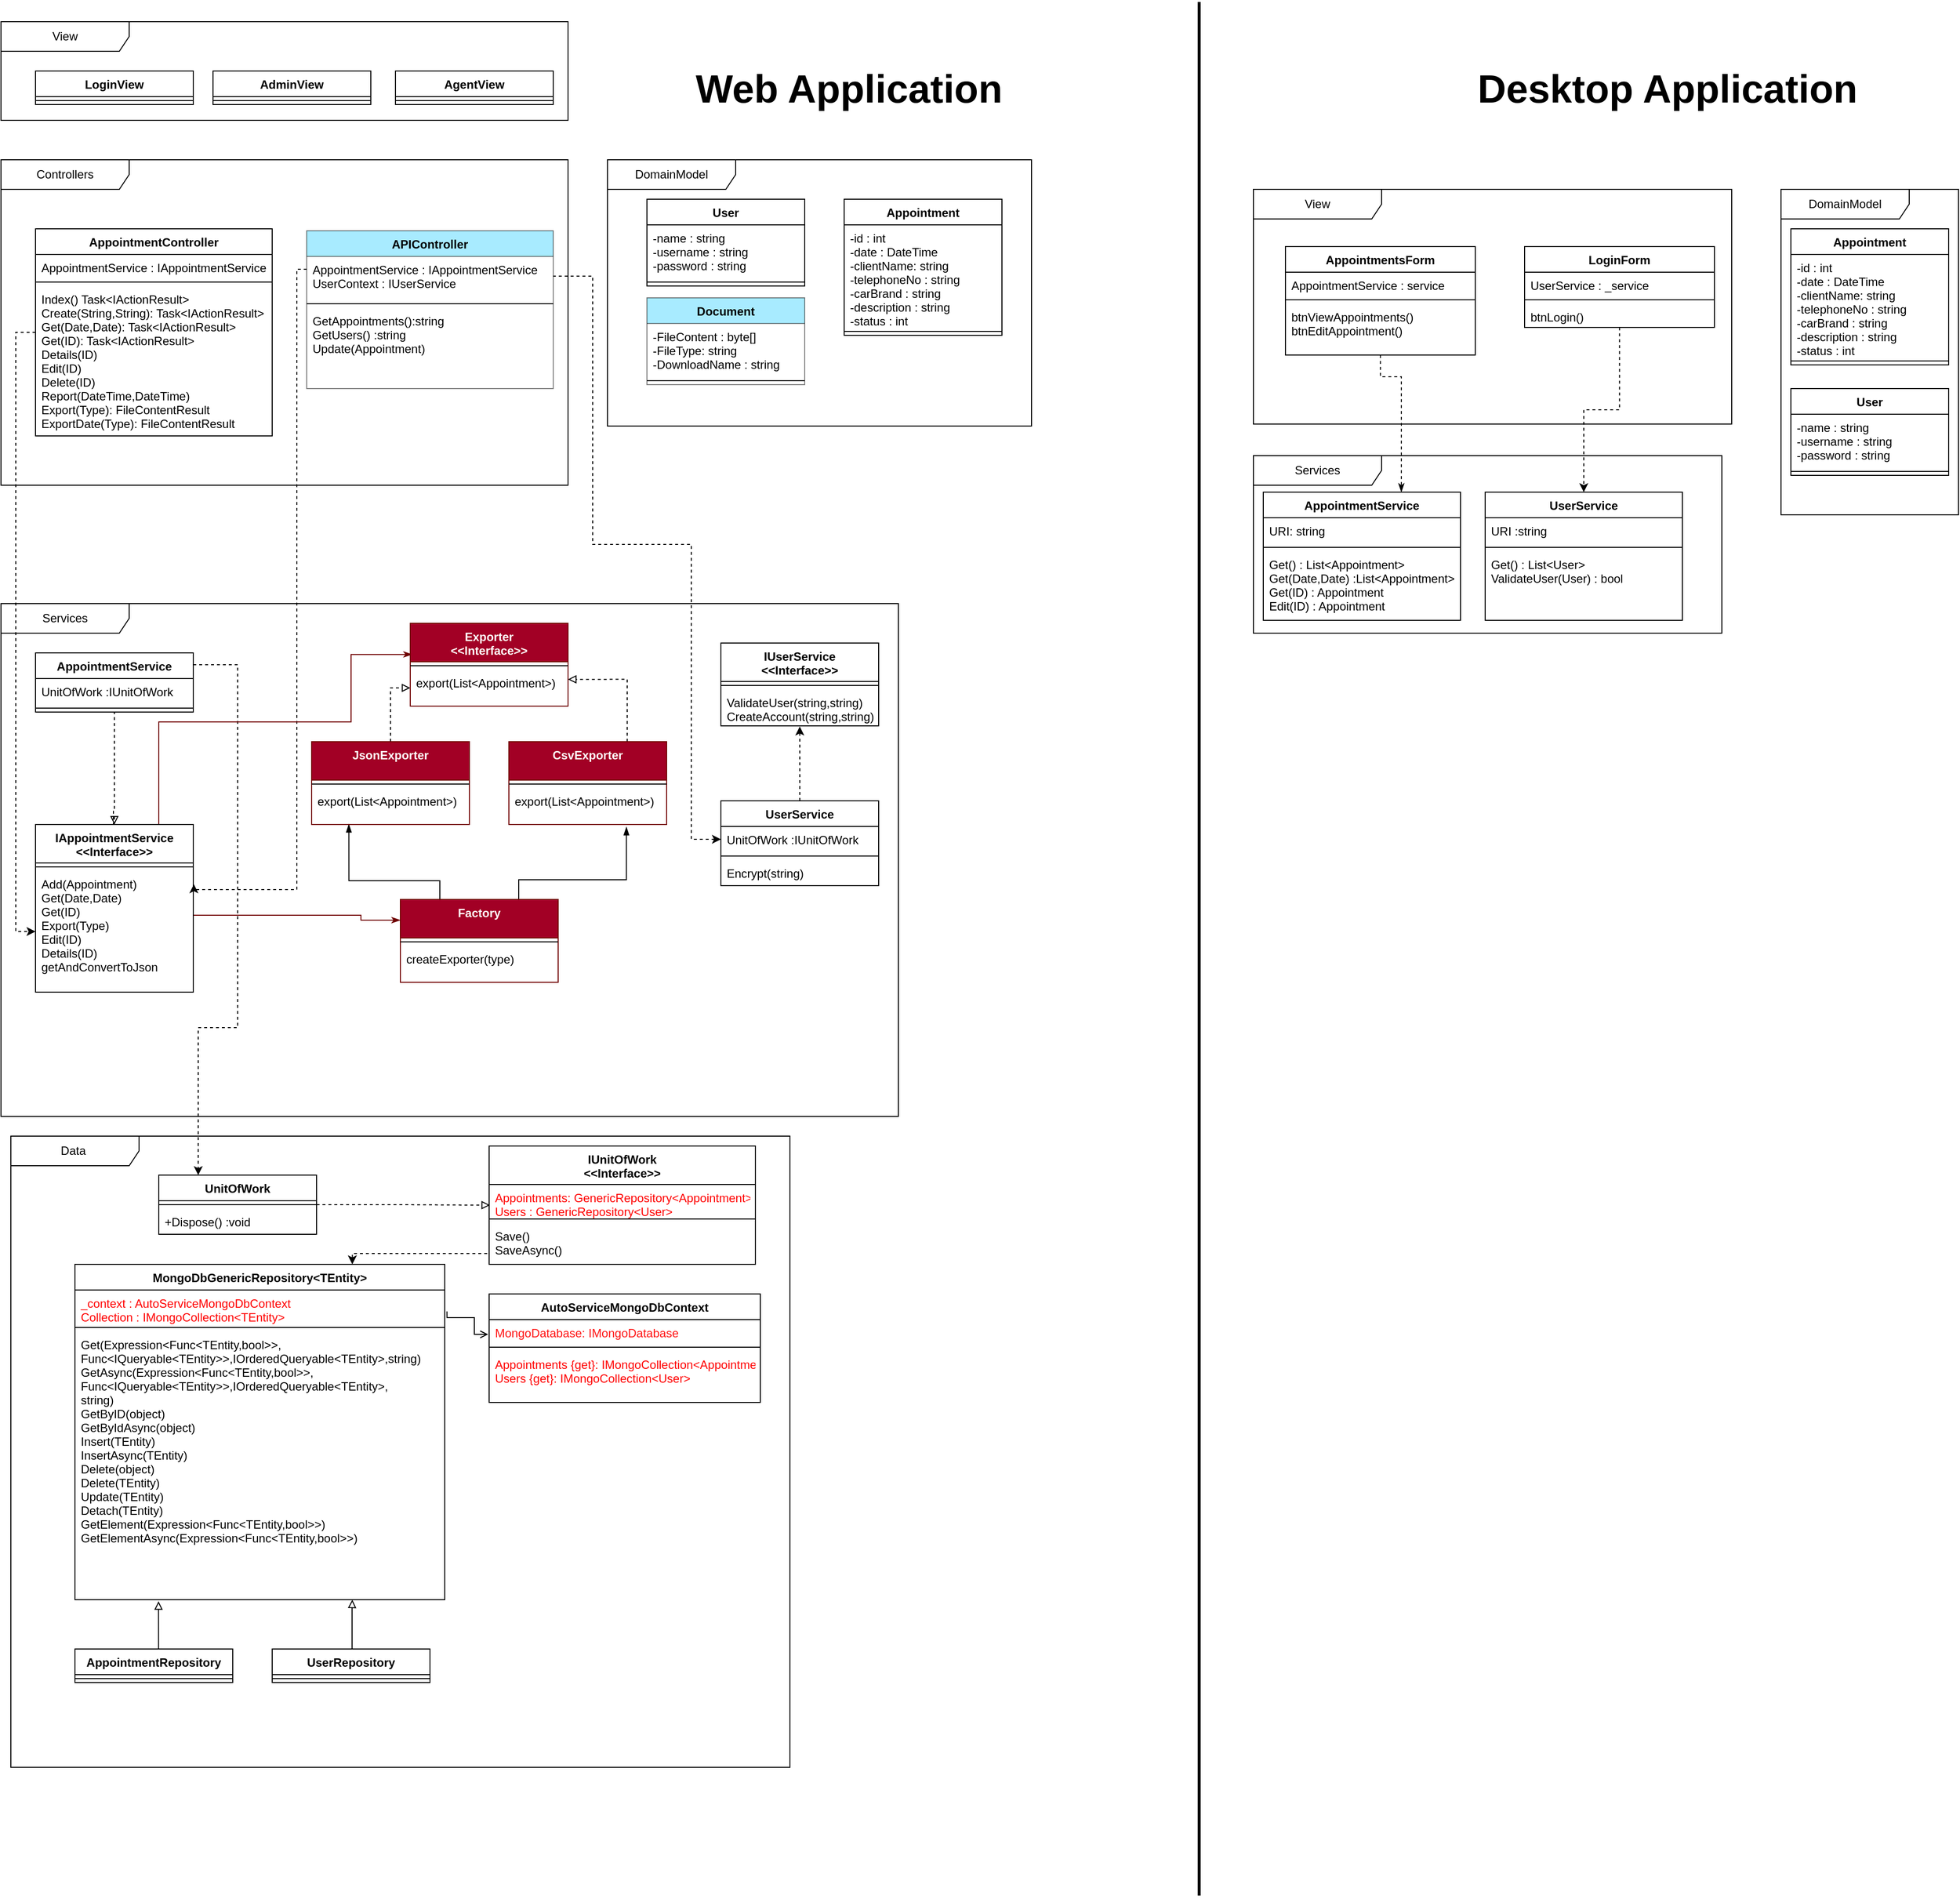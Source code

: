 <mxfile version="13.1.3" type="device"><diagram id="PIaGC9oznYT1SLy1lcSQ" name="Page-1"><mxGraphModel dx="1483" dy="759" grid="1" gridSize="10" guides="1" tooltips="1" connect="1" arrows="1" fold="1" page="1" pageScale="1" pageWidth="850" pageHeight="1100" math="0" shadow="0"><root><mxCell id="0"/><mxCell id="1" parent="0"/><mxCell id="Af4SfzomK1wNkltasO6u-60" value="Services" style="shape=umlFrame;whiteSpace=wrap;html=1;width=130;height=30;" parent="1" vertex="1"><mxGeometry x="80" y="620" width="910" height="520" as="geometry"/></mxCell><mxCell id="qZq4hldEDot05OZRBXCC-1" value="Controllers" style="shape=umlFrame;whiteSpace=wrap;html=1;width=130;height=30;" parent="1" vertex="1"><mxGeometry x="80" y="170" width="575" height="330" as="geometry"/></mxCell><mxCell id="qZq4hldEDot05OZRBXCC-2" value="DomainModel" style="shape=umlFrame;whiteSpace=wrap;html=1;width=130;height=30;" parent="1" vertex="1"><mxGeometry x="695" y="170" width="430" height="270" as="geometry"/></mxCell><mxCell id="qZq4hldEDot05OZRBXCC-3" value="Services" style="shape=umlFrame;whiteSpace=wrap;html=1;width=130;height=30;" parent="1" vertex="1"><mxGeometry x="1350" y="470" width="475" height="180" as="geometry"/></mxCell><mxCell id="bKPYUR-cejEOUFb221JZ-34" style="edgeStyle=orthogonalEdgeStyle;rounded=0;orthogonalLoop=1;jettySize=auto;html=1;dashed=1;fontColor=#000000;" parent="1" source="bKPYUR-cejEOUFb221JZ-19" target="bKPYUR-cejEOUFb221JZ-30" edge="1"><mxGeometry relative="1" as="geometry"><Array as="points"/></mxGeometry></mxCell><mxCell id="bKPYUR-cejEOUFb221JZ-6" value="Document" style="swimlane;fontStyle=1;align=center;verticalAlign=top;childLayout=stackLayout;horizontal=1;startSize=26;horizontalStack=0;resizeParent=1;resizeParentMax=0;resizeLast=0;collapsible=1;marginBottom=0;fillColor=#52D7FF;opacity=50;" parent="1" vertex="1"><mxGeometry x="735" y="310" width="160" height="88" as="geometry"/></mxCell><mxCell id="bKPYUR-cejEOUFb221JZ-7" value="-FileContent : byte[]&#10;-FileType: string&#10;-DownloadName : string" style="text;strokeColor=none;fillColor=none;align=left;verticalAlign=top;spacingLeft=4;spacingRight=4;overflow=hidden;rotatable=0;points=[[0,0.5],[1,0.5]];portConstraint=eastwest;" parent="bKPYUR-cejEOUFb221JZ-6" vertex="1"><mxGeometry y="26" width="160" height="54" as="geometry"/></mxCell><mxCell id="bKPYUR-cejEOUFb221JZ-8" value="" style="line;strokeWidth=1;fillColor=none;align=left;verticalAlign=middle;spacingTop=-1;spacingLeft=3;spacingRight=3;rotatable=0;labelPosition=right;points=[];portConstraint=eastwest;" parent="bKPYUR-cejEOUFb221JZ-6" vertex="1"><mxGeometry y="80" width="160" height="8" as="geometry"/></mxCell><mxCell id="bKPYUR-cejEOUFb221JZ-13" style="edgeStyle=orthogonalEdgeStyle;rounded=0;orthogonalLoop=1;jettySize=auto;html=1;entryX=1.004;entryY=0.111;entryDx=0;entryDy=0;entryPerimeter=0;fontColor=#FF0000;dashed=1;" parent="1" source="bKPYUR-cejEOUFb221JZ-9" target="qZq4hldEDot05OZRBXCC-34" edge="1"><mxGeometry relative="1" as="geometry"><Array as="points"><mxPoint x="380" y="281"/><mxPoint x="380" y="910"/><mxPoint x="276" y="910"/></Array></mxGeometry></mxCell><mxCell id="Af4SfzomK1wNkltasO6u-27" value="Appointment" style="swimlane;fontStyle=1;align=center;verticalAlign=top;childLayout=stackLayout;horizontal=1;startSize=26;horizontalStack=0;resizeParent=1;resizeParentMax=0;resizeLast=0;collapsible=1;marginBottom=0;" parent="1" vertex="1"><mxGeometry x="1895" y="240" width="160" height="138" as="geometry"/></mxCell><mxCell id="Af4SfzomK1wNkltasO6u-28" value="-id : int&#10;-date : DateTime&#10;-clientName: string&#10;-telephoneNo : string&#10;-carBrand : string&#10;-description : string&#10;-status : int" style="text;strokeColor=none;fillColor=none;align=left;verticalAlign=top;spacingLeft=4;spacingRight=4;overflow=hidden;rotatable=0;points=[[0,0.5],[1,0.5]];portConstraint=eastwest;" parent="Af4SfzomK1wNkltasO6u-27" vertex="1"><mxGeometry y="26" width="160" height="104" as="geometry"/></mxCell><mxCell id="Af4SfzomK1wNkltasO6u-29" value="" style="line;strokeWidth=1;fillColor=none;align=left;verticalAlign=middle;spacingTop=-1;spacingLeft=3;spacingRight=3;rotatable=0;labelPosition=right;points=[];portConstraint=eastwest;" parent="Af4SfzomK1wNkltasO6u-27" vertex="1"><mxGeometry y="130" width="160" height="8" as="geometry"/></mxCell><mxCell id="bKPYUR-cejEOUFb221JZ-23" value="User" style="swimlane;fontStyle=1;align=center;verticalAlign=top;childLayout=stackLayout;horizontal=1;startSize=26;horizontalStack=0;resizeParent=1;resizeParentMax=0;resizeLast=0;collapsible=1;marginBottom=0;" parent="1" vertex="1"><mxGeometry x="1895" y="402" width="160" height="88" as="geometry"/></mxCell><mxCell id="bKPYUR-cejEOUFb221JZ-24" value="-name : string&#10;-username : string&#10;-password : string" style="text;strokeColor=none;fillColor=none;align=left;verticalAlign=top;spacingLeft=4;spacingRight=4;overflow=hidden;rotatable=0;points=[[0,0.5],[1,0.5]];portConstraint=eastwest;" parent="bKPYUR-cejEOUFb221JZ-23" vertex="1"><mxGeometry y="26" width="160" height="54" as="geometry"/></mxCell><mxCell id="bKPYUR-cejEOUFb221JZ-25" value="" style="line;strokeWidth=1;fillColor=none;align=left;verticalAlign=middle;spacingTop=-1;spacingLeft=3;spacingRight=3;rotatable=0;labelPosition=right;points=[];portConstraint=eastwest;" parent="bKPYUR-cejEOUFb221JZ-23" vertex="1"><mxGeometry y="80" width="160" height="8" as="geometry"/></mxCell><mxCell id="Af4SfzomK1wNkltasO6u-30" value="AppointmentsForm" style="swimlane;fontStyle=1;align=center;verticalAlign=top;childLayout=stackLayout;horizontal=1;startSize=26;horizontalStack=0;resizeParent=1;resizeParentMax=0;resizeLast=0;collapsible=1;marginBottom=0;" parent="1" vertex="1"><mxGeometry x="1382.5" y="258" width="192.5" height="110" as="geometry"/></mxCell><mxCell id="Af4SfzomK1wNkltasO6u-34" value="AppointmentService : service" style="text;strokeColor=none;fillColor=none;align=left;verticalAlign=top;spacingLeft=4;spacingRight=4;overflow=hidden;rotatable=0;points=[[0,0.5],[1,0.5]];portConstraint=eastwest;" parent="Af4SfzomK1wNkltasO6u-30" vertex="1"><mxGeometry y="26" width="192.5" height="24" as="geometry"/></mxCell><mxCell id="Af4SfzomK1wNkltasO6u-32" value="" style="line;strokeWidth=1;fillColor=none;align=left;verticalAlign=middle;spacingTop=-1;spacingLeft=3;spacingRight=3;rotatable=0;labelPosition=right;points=[];portConstraint=eastwest;" parent="Af4SfzomK1wNkltasO6u-30" vertex="1"><mxGeometry y="50" width="192.5" height="8" as="geometry"/></mxCell><mxCell id="Af4SfzomK1wNkltasO6u-33" value="btnViewAppointments()&#10;btnEditAppointment()" style="text;strokeColor=none;fillColor=none;align=left;verticalAlign=top;spacingLeft=4;spacingRight=4;overflow=hidden;rotatable=0;points=[[0,0.5],[1,0.5]];portConstraint=eastwest;" parent="Af4SfzomK1wNkltasO6u-30" vertex="1"><mxGeometry y="58" width="192.5" height="52" as="geometry"/></mxCell><mxCell id="bKPYUR-cejEOUFb221JZ-19" value="LoginForm" style="swimlane;fontStyle=1;align=center;verticalAlign=top;childLayout=stackLayout;horizontal=1;startSize=26;horizontalStack=0;resizeParent=1;resizeParentMax=0;resizeLast=0;collapsible=1;marginBottom=0;" parent="1" vertex="1"><mxGeometry x="1625" y="258" width="192.5" height="82" as="geometry"/></mxCell><mxCell id="bKPYUR-cejEOUFb221JZ-20" value="UserService : _service" style="text;strokeColor=none;fillColor=none;align=left;verticalAlign=top;spacingLeft=4;spacingRight=4;overflow=hidden;rotatable=0;points=[[0,0.5],[1,0.5]];portConstraint=eastwest;" parent="bKPYUR-cejEOUFb221JZ-19" vertex="1"><mxGeometry y="26" width="192.5" height="24" as="geometry"/></mxCell><mxCell id="bKPYUR-cejEOUFb221JZ-21" value="" style="line;strokeWidth=1;fillColor=none;align=left;verticalAlign=middle;spacingTop=-1;spacingLeft=3;spacingRight=3;rotatable=0;labelPosition=right;points=[];portConstraint=eastwest;" parent="bKPYUR-cejEOUFb221JZ-19" vertex="1"><mxGeometry y="50" width="192.5" height="8" as="geometry"/></mxCell><mxCell id="bKPYUR-cejEOUFb221JZ-22" value="btnLogin() " style="text;strokeColor=none;fillColor=none;align=left;verticalAlign=top;spacingLeft=4;spacingRight=4;overflow=hidden;rotatable=0;points=[[0,0.5],[1,0.5]];portConstraint=eastwest;" parent="bKPYUR-cejEOUFb221JZ-19" vertex="1"><mxGeometry y="58" width="192.5" height="24" as="geometry"/></mxCell><mxCell id="bKPYUR-cejEOUFb221JZ-30" value="UserService" style="swimlane;fontStyle=1;align=center;verticalAlign=top;childLayout=stackLayout;horizontal=1;startSize=26;horizontalStack=0;resizeParent=1;resizeParentMax=0;resizeLast=0;collapsible=1;marginBottom=0;" parent="1" vertex="1"><mxGeometry x="1585" y="507" width="200" height="130" as="geometry"/></mxCell><mxCell id="bKPYUR-cejEOUFb221JZ-31" value="URI :string" style="text;strokeColor=none;fillColor=none;align=left;verticalAlign=top;spacingLeft=4;spacingRight=4;overflow=hidden;rotatable=0;points=[[0,0.5],[1,0.5]];portConstraint=eastwest;" parent="bKPYUR-cejEOUFb221JZ-30" vertex="1"><mxGeometry y="26" width="200" height="26" as="geometry"/></mxCell><mxCell id="bKPYUR-cejEOUFb221JZ-32" value="" style="line;strokeWidth=1;fillColor=none;align=left;verticalAlign=middle;spacingTop=-1;spacingLeft=3;spacingRight=3;rotatable=0;labelPosition=right;points=[];portConstraint=eastwest;" parent="bKPYUR-cejEOUFb221JZ-30" vertex="1"><mxGeometry y="52" width="200" height="8" as="geometry"/></mxCell><mxCell id="bKPYUR-cejEOUFb221JZ-33" value="Get() : List&lt;User&gt;&#10;ValidateUser(User) : bool&#10;" style="text;strokeColor=none;fillColor=none;align=left;verticalAlign=top;spacingLeft=4;spacingRight=4;overflow=hidden;rotatable=0;points=[[0,0.5],[1,0.5]];portConstraint=eastwest;" parent="bKPYUR-cejEOUFb221JZ-30" vertex="1"><mxGeometry y="60" width="200" height="70" as="geometry"/></mxCell><mxCell id="Af4SfzomK1wNkltasO6u-61" value="AppointmentService" style="swimlane;fontStyle=1;align=center;verticalAlign=top;childLayout=stackLayout;horizontal=1;startSize=26;horizontalStack=0;resizeParent=1;resizeParentMax=0;resizeLast=0;collapsible=1;marginBottom=0;" parent="1" vertex="1"><mxGeometry x="1360" y="507" width="200" height="130" as="geometry"/></mxCell><mxCell id="Af4SfzomK1wNkltasO6u-62" value="URI: string" style="text;strokeColor=none;fillColor=none;align=left;verticalAlign=top;spacingLeft=4;spacingRight=4;overflow=hidden;rotatable=0;points=[[0,0.5],[1,0.5]];portConstraint=eastwest;" parent="Af4SfzomK1wNkltasO6u-61" vertex="1"><mxGeometry y="26" width="200" height="26" as="geometry"/></mxCell><mxCell id="Af4SfzomK1wNkltasO6u-63" value="" style="line;strokeWidth=1;fillColor=none;align=left;verticalAlign=middle;spacingTop=-1;spacingLeft=3;spacingRight=3;rotatable=0;labelPosition=right;points=[];portConstraint=eastwest;" parent="Af4SfzomK1wNkltasO6u-61" vertex="1"><mxGeometry y="52" width="200" height="8" as="geometry"/></mxCell><mxCell id="Af4SfzomK1wNkltasO6u-64" value="Get() : List&lt;Appointment&gt;&#10;Get(Date,Date) :List&lt;Appointment&gt;&#10;Get(ID) : Appointment&#10;Edit(ID) : Appointment&#10;" style="text;strokeColor=none;fillColor=none;align=left;verticalAlign=top;spacingLeft=4;spacingRight=4;overflow=hidden;rotatable=0;points=[[0,0.5],[1,0.5]];portConstraint=eastwest;" parent="Af4SfzomK1wNkltasO6u-61" vertex="1"><mxGeometry y="60" width="200" height="70" as="geometry"/></mxCell><mxCell id="bKPYUR-cejEOUFb221JZ-9" value="APIController" style="swimlane;fontStyle=1;align=center;verticalAlign=top;childLayout=stackLayout;horizontal=1;startSize=26;horizontalStack=0;resizeParent=1;resizeParentMax=0;resizeLast=0;collapsible=1;marginBottom=0;fillColor=#52D7FF;opacity=50;" parent="1" vertex="1"><mxGeometry x="390" y="242" width="250" height="160" as="geometry"/></mxCell><mxCell id="bKPYUR-cejEOUFb221JZ-10" value="AppointmentService : IAppointmentService&#10;UserContext : IUserService" style="text;strokeColor=none;fillColor=none;align=left;verticalAlign=top;spacingLeft=4;spacingRight=4;overflow=hidden;rotatable=0;points=[[0,0.5],[1,0.5]];portConstraint=eastwest;" parent="bKPYUR-cejEOUFb221JZ-9" vertex="1"><mxGeometry y="26" width="250" height="44" as="geometry"/></mxCell><mxCell id="bKPYUR-cejEOUFb221JZ-11" value="" style="line;strokeWidth=1;fillColor=none;align=left;verticalAlign=middle;spacingTop=-1;spacingLeft=3;spacingRight=3;rotatable=0;labelPosition=right;points=[];portConstraint=eastwest;" parent="bKPYUR-cejEOUFb221JZ-9" vertex="1"><mxGeometry y="70" width="250" height="8" as="geometry"/></mxCell><mxCell id="bKPYUR-cejEOUFb221JZ-12" value="GetAppointments():string&#10;GetUsers() :string&#10;Update(Appointment)" style="text;strokeColor=none;fillColor=none;align=left;verticalAlign=top;spacingLeft=4;spacingRight=4;overflow=hidden;rotatable=0;points=[[0,0.5],[1,0.5]];portConstraint=eastwest;" parent="bKPYUR-cejEOUFb221JZ-9" vertex="1"><mxGeometry y="78" width="250" height="82" as="geometry"/></mxCell><mxCell id="qZq4hldEDot05OZRBXCC-8" value="Data&amp;nbsp;" style="shape=umlFrame;whiteSpace=wrap;html=1;width=130;height=30;" parent="1" vertex="1"><mxGeometry x="90" y="1160" width="790" height="640" as="geometry"/></mxCell><mxCell id="qZq4hldEDot05OZRBXCC-17" value="View" style="shape=umlFrame;whiteSpace=wrap;html=1;width=130;height=30;" parent="1" vertex="1"><mxGeometry x="80" y="30" width="575" height="100" as="geometry"/></mxCell><mxCell id="qZq4hldEDot05OZRBXCC-36" style="edgeStyle=orthogonalEdgeStyle;rounded=0;orthogonalLoop=1;jettySize=auto;html=1;startArrow=block;startFill=0;endArrow=none;endFill=0;dashed=1;entryX=0.5;entryY=1;entryDx=0;entryDy=0;exitX=0.5;exitY=0;exitDx=0;exitDy=0;" parent="1" source="qZq4hldEDot05OZRBXCC-31" target="qZq4hldEDot05OZRBXCC-18" edge="1"><mxGeometry relative="1" as="geometry"><mxPoint x="400" y="812" as="targetPoint"/><Array as="points"><mxPoint x="195" y="843"/><mxPoint x="194" y="843"/><mxPoint x="194" y="830"/><mxPoint x="195" y="830"/></Array><mxPoint x="281.6" y="882.224" as="sourcePoint"/></mxGeometry></mxCell><mxCell id="rOo90DY0eAiEfYLlyZjU-37" style="edgeStyle=orthogonalEdgeStyle;rounded=0;orthogonalLoop=1;jettySize=auto;html=1;entryX=0.25;entryY=0;entryDx=0;entryDy=0;dashed=1;endArrow=classic;endFill=1;" parent="1" source="qZq4hldEDot05OZRBXCC-18" target="qZq4hldEDot05OZRBXCC-54" edge="1"><mxGeometry relative="1" as="geometry"><Array as="points"><mxPoint x="320" y="682"/><mxPoint x="320" y="1050"/><mxPoint x="280" y="1050"/></Array></mxGeometry></mxCell><mxCell id="rOo90DY0eAiEfYLlyZjU-20" style="edgeStyle=orthogonalEdgeStyle;rounded=0;orthogonalLoop=1;jettySize=auto;html=1;endArrow=block;endFill=0;dashed=1;entryX=0.003;entryY=0.677;entryDx=0;entryDy=0;entryPerimeter=0;" parent="1" source="qZq4hldEDot05OZRBXCC-54" target="qZq4hldEDot05OZRBXCC-76" edge="1"><mxGeometry relative="1" as="geometry"><mxPoint x="600" y="1230" as="targetPoint"/><Array as="points"/></mxGeometry></mxCell><mxCell id="qZq4hldEDot05OZRBXCC-74" style="edgeStyle=orthogonalEdgeStyle;rounded=0;orthogonalLoop=1;jettySize=auto;html=1;exitX=1.006;exitY=0.64;exitDx=0;exitDy=0;startArrow=none;startFill=0;endArrow=open;endFill=0;exitPerimeter=0;" parent="1" source="qZq4hldEDot05OZRBXCC-59" edge="1"><mxGeometry relative="1" as="geometry"><Array as="points"><mxPoint x="560" y="1344"/><mxPoint x="560" y="1361"/></Array><mxPoint x="574" y="1361" as="targetPoint"/></mxGeometry></mxCell><mxCell id="rOo90DY0eAiEfYLlyZjU-19" style="edgeStyle=orthogonalEdgeStyle;rounded=0;orthogonalLoop=1;jettySize=auto;html=1;exitX=0.5;exitY=0;exitDx=0;exitDy=0;entryX=0.226;entryY=1.006;entryDx=0;entryDy=0;entryPerimeter=0;endArrow=block;endFill=0;" parent="1" source="qZq4hldEDot05OZRBXCC-66" target="qZq4hldEDot05OZRBXCC-61" edge="1"><mxGeometry relative="1" as="geometry"><Array as="points"><mxPoint x="240" y="1680"/></Array></mxGeometry></mxCell><mxCell id="rOo90DY0eAiEfYLlyZjU-35" style="edgeStyle=orthogonalEdgeStyle;rounded=0;orthogonalLoop=1;jettySize=auto;html=1;dashed=1;endArrow=classic;endFill=1;entryX=0;entryY=0.5;entryDx=0;entryDy=0;" parent="1" source="rOo90DY0eAiEfYLlyZjU-13" target="qZq4hldEDot05OZRBXCC-34" edge="1"><mxGeometry relative="1" as="geometry"><Array as="points"><mxPoint x="95" y="345"/><mxPoint x="95" y="953"/></Array></mxGeometry></mxCell><mxCell id="rOo90DY0eAiEfYLlyZjU-40" style="edgeStyle=orthogonalEdgeStyle;rounded=0;orthogonalLoop=1;jettySize=auto;html=1;exitX=0;exitY=0.5;exitDx=0;exitDy=0;entryX=0.75;entryY=0;entryDx=0;entryDy=0;dashed=1;endArrow=classic;endFill=1;" parent="1" source="qZq4hldEDot05OZRBXCC-78" target="qZq4hldEDot05OZRBXCC-58" edge="1"><mxGeometry relative="1" as="geometry"><Array as="points"><mxPoint x="436" y="1279"/></Array></mxGeometry></mxCell><mxCell id="Af4SfzomK1wNkltasO6u-13" style="edgeStyle=orthogonalEdgeStyle;rounded=0;orthogonalLoop=1;jettySize=auto;html=1;exitX=0.5;exitY=0;exitDx=0;exitDy=0;endArrow=block;endFill=0;dashed=1;" parent="1" source="Af4SfzomK1wNkltasO6u-4" target="Af4SfzomK1wNkltasO6u-3" edge="1"><mxGeometry relative="1" as="geometry"/></mxCell><mxCell id="Af4SfzomK1wNkltasO6u-14" style="edgeStyle=orthogonalEdgeStyle;rounded=0;orthogonalLoop=1;jettySize=auto;html=1;exitX=0.75;exitY=0;exitDx=0;exitDy=0;entryX=1;entryY=0.266;entryDx=0;entryDy=0;entryPerimeter=0;endArrow=block;endFill=0;dashed=1;" parent="1" source="Af4SfzomK1wNkltasO6u-7" target="Af4SfzomK1wNkltasO6u-3" edge="1"><mxGeometry relative="1" as="geometry"/></mxCell><mxCell id="Af4SfzomK1wNkltasO6u-15" style="edgeStyle=orthogonalEdgeStyle;rounded=0;orthogonalLoop=1;jettySize=auto;html=1;exitX=0.25;exitY=0;exitDx=0;exitDy=0;entryX=0.236;entryY=0.99;entryDx=0;entryDy=0;entryPerimeter=0;endArrow=blockThin;endFill=1;" parent="1" source="Af4SfzomK1wNkltasO6u-10" target="Af4SfzomK1wNkltasO6u-6" edge="1"><mxGeometry relative="1" as="geometry"><Array as="points"><mxPoint x="525" y="901"/><mxPoint x="433" y="901"/></Array></mxGeometry></mxCell><mxCell id="Af4SfzomK1wNkltasO6u-16" style="edgeStyle=orthogonalEdgeStyle;rounded=0;orthogonalLoop=1;jettySize=auto;html=1;exitX=0.75;exitY=0;exitDx=0;exitDy=0;entryX=0.745;entryY=1.067;entryDx=0;entryDy=0;entryPerimeter=0;endArrow=blockThin;endFill=1;" parent="1" source="Af4SfzomK1wNkltasO6u-10" target="Af4SfzomK1wNkltasO6u-9" edge="1"><mxGeometry relative="1" as="geometry"><Array as="points"><mxPoint x="605" y="900"/><mxPoint x="714" y="900"/></Array></mxGeometry></mxCell><mxCell id="Af4SfzomK1wNkltasO6u-22" value="" style="endArrow=none;html=1;strokeWidth=3;" parent="1" edge="1"><mxGeometry width="50" height="50" relative="1" as="geometry"><mxPoint x="1295" y="1930" as="sourcePoint"/><mxPoint x="1295" y="10" as="targetPoint"/></mxGeometry></mxCell><mxCell id="Af4SfzomK1wNkltasO6u-23" value="View" style="shape=umlFrame;whiteSpace=wrap;html=1;width=130;height=30;" parent="1" vertex="1"><mxGeometry x="1350" y="200" width="485" height="238" as="geometry"/></mxCell><mxCell id="Af4SfzomK1wNkltasO6u-24" value="DomainModel" style="shape=umlFrame;whiteSpace=wrap;html=1;width=130;height=30;" parent="1" vertex="1"><mxGeometry x="1885" y="200" width="180" height="330" as="geometry"/></mxCell><mxCell id="Af4SfzomK1wNkltasO6u-65" style="edgeStyle=orthogonalEdgeStyle;rounded=0;orthogonalLoop=1;jettySize=auto;html=1;exitX=0.5;exitY=1;exitDx=0;exitDy=0;dashed=1;endArrow=classicThin;endFill=1;" parent="1" source="Af4SfzomK1wNkltasO6u-30" target="Af4SfzomK1wNkltasO6u-61" edge="1"><mxGeometry relative="1" as="geometry"><Array as="points"><mxPoint x="1479" y="390"/><mxPoint x="1500" y="390"/></Array></mxGeometry></mxCell><mxCell id="Af4SfzomK1wNkltasO6u-66" value="Desktop Application" style="text;align=center;fontStyle=1;verticalAlign=middle;spacingLeft=3;spacingRight=3;strokeColor=none;rotatable=0;points=[[0,0.5],[1,0.5]];portConstraint=eastwest;fontSize=40;" parent="1" vertex="1"><mxGeometry x="1730" y="80" width="80" height="26" as="geometry"/></mxCell><mxCell id="qZq4hldEDot05OZRBXCC-13" value="Appointment" style="swimlane;fontStyle=1;align=center;verticalAlign=top;childLayout=stackLayout;horizontal=1;startSize=26;horizontalStack=0;resizeParent=1;resizeParentMax=0;resizeLast=0;collapsible=1;marginBottom=0;" parent="1" vertex="1"><mxGeometry x="935" y="210" width="160" height="138" as="geometry"/></mxCell><mxCell id="qZq4hldEDot05OZRBXCC-14" value="-id : int&#10;-date : DateTime&#10;-clientName: string&#10;-telephoneNo : string&#10;-carBrand : string&#10;-description : string&#10;-status : int" style="text;strokeColor=none;fillColor=none;align=left;verticalAlign=top;spacingLeft=4;spacingRight=4;overflow=hidden;rotatable=0;points=[[0,0.5],[1,0.5]];portConstraint=eastwest;" parent="qZq4hldEDot05OZRBXCC-13" vertex="1"><mxGeometry y="26" width="160" height="104" as="geometry"/></mxCell><mxCell id="qZq4hldEDot05OZRBXCC-15" value="" style="line;strokeWidth=1;fillColor=none;align=left;verticalAlign=middle;spacingTop=-1;spacingLeft=3;spacingRight=3;rotatable=0;labelPosition=right;points=[];portConstraint=eastwest;" parent="qZq4hldEDot05OZRBXCC-13" vertex="1"><mxGeometry y="130" width="160" height="8" as="geometry"/></mxCell><mxCell id="qZq4hldEDot05OZRBXCC-9" value="User" style="swimlane;fontStyle=1;align=center;verticalAlign=top;childLayout=stackLayout;horizontal=1;startSize=26;horizontalStack=0;resizeParent=1;resizeParentMax=0;resizeLast=0;collapsible=1;marginBottom=0;" parent="1" vertex="1"><mxGeometry x="735" y="210" width="160" height="88" as="geometry"/></mxCell><mxCell id="qZq4hldEDot05OZRBXCC-10" value="-name : string&#10;-username : string&#10;-password : string" style="text;strokeColor=none;fillColor=none;align=left;verticalAlign=top;spacingLeft=4;spacingRight=4;overflow=hidden;rotatable=0;points=[[0,0.5],[1,0.5]];portConstraint=eastwest;" parent="qZq4hldEDot05OZRBXCC-9" vertex="1"><mxGeometry y="26" width="160" height="54" as="geometry"/></mxCell><mxCell id="qZq4hldEDot05OZRBXCC-11" value="" style="line;strokeWidth=1;fillColor=none;align=left;verticalAlign=middle;spacingTop=-1;spacingLeft=3;spacingRight=3;rotatable=0;labelPosition=right;points=[];portConstraint=eastwest;" parent="qZq4hldEDot05OZRBXCC-9" vertex="1"><mxGeometry y="80" width="160" height="8" as="geometry"/></mxCell><mxCell id="Af4SfzomK1wNkltasO6u-69" style="edgeStyle=orthogonalEdgeStyle;rounded=0;orthogonalLoop=1;jettySize=auto;html=1;exitX=0.75;exitY=0;exitDx=0;exitDy=0;entryX=0.013;entryY=0.376;entryDx=0;entryDy=0;entryPerimeter=0;endArrow=classicThin;endFill=1;strokeWidth=1;fontSize=40;fillColor=#a20025;strokeColor=#6F0000;" parent="1" source="qZq4hldEDot05OZRBXCC-31" target="Af4SfzomK1wNkltasO6u-1" edge="1"><mxGeometry relative="1" as="geometry"><Array as="points"><mxPoint x="240" y="844"/><mxPoint x="240" y="740"/><mxPoint x="435" y="740"/><mxPoint x="435" y="672"/></Array></mxGeometry></mxCell><mxCell id="rOo90DY0eAiEfYLlyZjU-1" value="LoginView" style="swimlane;fontStyle=1;align=center;verticalAlign=top;childLayout=stackLayout;horizontal=1;startSize=26;horizontalStack=0;resizeParent=1;resizeParentMax=0;resizeLast=0;collapsible=1;marginBottom=0;" parent="1" vertex="1"><mxGeometry x="115" y="80" width="160" height="34" as="geometry"/></mxCell><mxCell id="rOo90DY0eAiEfYLlyZjU-3" value="" style="line;strokeWidth=1;fillColor=none;align=left;verticalAlign=middle;spacingTop=-1;spacingLeft=3;spacingRight=3;rotatable=0;labelPosition=right;points=[];portConstraint=eastwest;" parent="rOo90DY0eAiEfYLlyZjU-1" vertex="1"><mxGeometry y="26" width="160" height="8" as="geometry"/></mxCell><mxCell id="rOo90DY0eAiEfYLlyZjU-5" value="AdminView" style="swimlane;fontStyle=1;align=center;verticalAlign=top;childLayout=stackLayout;horizontal=1;startSize=26;horizontalStack=0;resizeParent=1;resizeParentMax=0;resizeLast=0;collapsible=1;marginBottom=0;" parent="1" vertex="1"><mxGeometry x="295" y="80" width="160" height="34" as="geometry"/></mxCell><mxCell id="rOo90DY0eAiEfYLlyZjU-7" value="" style="line;strokeWidth=1;fillColor=none;align=left;verticalAlign=middle;spacingTop=-1;spacingLeft=3;spacingRight=3;rotatable=0;labelPosition=right;points=[];portConstraint=eastwest;" parent="rOo90DY0eAiEfYLlyZjU-5" vertex="1"><mxGeometry y="26" width="160" height="8" as="geometry"/></mxCell><mxCell id="rOo90DY0eAiEfYLlyZjU-13" value="AppointmentController" style="swimlane;fontStyle=1;align=center;verticalAlign=top;childLayout=stackLayout;horizontal=1;startSize=26;horizontalStack=0;resizeParent=1;resizeParentMax=0;resizeLast=0;collapsible=1;marginBottom=0;" parent="1" vertex="1"><mxGeometry x="115" y="240" width="240" height="210" as="geometry"/></mxCell><mxCell id="rOo90DY0eAiEfYLlyZjU-14" value="AppointmentService : IAppointmentService" style="text;strokeColor=none;fillColor=none;align=left;verticalAlign=top;spacingLeft=4;spacingRight=4;overflow=hidden;rotatable=0;points=[[0,0.5],[1,0.5]];portConstraint=eastwest;" parent="rOo90DY0eAiEfYLlyZjU-13" vertex="1"><mxGeometry y="26" width="240" height="24" as="geometry"/></mxCell><mxCell id="rOo90DY0eAiEfYLlyZjU-15" value="" style="line;strokeWidth=1;fillColor=none;align=left;verticalAlign=middle;spacingTop=-1;spacingLeft=3;spacingRight=3;rotatable=0;labelPosition=right;points=[];portConstraint=eastwest;" parent="rOo90DY0eAiEfYLlyZjU-13" vertex="1"><mxGeometry y="50" width="240" height="8" as="geometry"/></mxCell><mxCell id="rOo90DY0eAiEfYLlyZjU-16" value="Index() Task&lt;IActionResult&gt;&#10;Create(String,String): Task&lt;IActionResult&gt;&#10;Get(Date,Date): Task&lt;IActionResult&gt;&#10;Get(ID): Task&lt;IActionResult&gt;&#10;Details(ID)&#10;Edit(ID)&#10;Delete(ID)&#10;Report(DateTime,DateTime)&#10;Export(Type): FileContentResult&#10;ExportDate(Type): FileContentResult" style="text;strokeColor=none;fillColor=none;align=left;verticalAlign=top;spacingLeft=4;spacingRight=4;overflow=hidden;rotatable=0;points=[[0,0.5],[1,0.5]];portConstraint=eastwest;" parent="rOo90DY0eAiEfYLlyZjU-13" vertex="1"><mxGeometry y="58" width="240" height="152" as="geometry"/></mxCell><mxCell id="rOo90DY0eAiEfYLlyZjU-21" value="AgentView" style="swimlane;fontStyle=1;align=center;verticalAlign=top;childLayout=stackLayout;horizontal=1;startSize=26;horizontalStack=0;resizeParent=1;resizeParentMax=0;resizeLast=0;collapsible=1;marginBottom=0;" parent="1" vertex="1"><mxGeometry x="480" y="80" width="160" height="34" as="geometry"/></mxCell><mxCell id="rOo90DY0eAiEfYLlyZjU-23" value="" style="line;strokeWidth=1;fillColor=none;align=left;verticalAlign=middle;spacingTop=-1;spacingLeft=3;spacingRight=3;rotatable=0;labelPosition=right;points=[];portConstraint=eastwest;" parent="rOo90DY0eAiEfYLlyZjU-21" vertex="1"><mxGeometry y="26" width="160" height="8" as="geometry"/></mxCell><mxCell id="Af4SfzomK1wNkltasO6u-68" style="edgeStyle=orthogonalEdgeStyle;rounded=0;orthogonalLoop=1;jettySize=auto;html=1;exitX=1;exitY=0.5;exitDx=0;exitDy=0;endArrow=classicThin;endFill=1;strokeWidth=1;fontSize=40;fillColor=#a20025;strokeColor=#6F0000;entryX=0;entryY=0.25;entryDx=0;entryDy=0;" parent="1" source="qZq4hldEDot05OZRBXCC-34" target="Af4SfzomK1wNkltasO6u-10" edge="1"><mxGeometry relative="1" as="geometry"><mxPoint x="730" y="936" as="targetPoint"/><Array as="points"><mxPoint x="275" y="936"/><mxPoint x="445" y="936"/><mxPoint x="445" y="941"/></Array></mxGeometry></mxCell><mxCell id="qZq4hldEDot05OZRBXCC-31" value="IAppointmentService&#10;&lt;&lt;Interface&gt;&gt;" style="swimlane;fontStyle=1;align=center;verticalAlign=top;childLayout=stackLayout;horizontal=1;startSize=39;horizontalStack=0;resizeParent=1;resizeParentMax=0;resizeLast=0;collapsible=1;marginBottom=0;" parent="1" vertex="1"><mxGeometry x="115" y="844" width="160" height="170" as="geometry"/></mxCell><mxCell id="qZq4hldEDot05OZRBXCC-33" value="" style="line;strokeWidth=1;fillColor=none;align=left;verticalAlign=middle;spacingTop=-1;spacingLeft=3;spacingRight=3;rotatable=0;labelPosition=right;points=[];portConstraint=eastwest;" parent="qZq4hldEDot05OZRBXCC-31" vertex="1"><mxGeometry y="39" width="160" height="8" as="geometry"/></mxCell><mxCell id="qZq4hldEDot05OZRBXCC-34" value="Add(Appointment)&#10;Get(Date,Date)&#10;Get(ID)&#10;Export(Type)&#10;Edit(ID)&#10;Details(ID)&#10;getAndConvertToJson" style="text;strokeColor=none;fillColor=none;align=left;verticalAlign=top;spacingLeft=4;spacingRight=4;overflow=hidden;rotatable=0;points=[[0,0.5],[1,0.5]];portConstraint=eastwest;" parent="qZq4hldEDot05OZRBXCC-31" vertex="1"><mxGeometry y="47" width="160" height="123" as="geometry"/></mxCell><mxCell id="Af4SfzomK1wNkltasO6u-1" value="Exporter&#10;&lt;&lt;Interface&gt;&gt;" style="swimlane;fontStyle=1;align=center;verticalAlign=top;childLayout=stackLayout;horizontal=1;startSize=39;horizontalStack=0;resizeParent=1;resizeParentMax=0;resizeLast=0;collapsible=1;marginBottom=0;fillColor=#a20025;strokeColor=#6F0000;fontColor=#ffffff;" parent="1" vertex="1"><mxGeometry x="495" y="640" width="160" height="84" as="geometry"/></mxCell><mxCell id="Af4SfzomK1wNkltasO6u-2" value="" style="line;strokeWidth=1;fillColor=none;align=left;verticalAlign=middle;spacingTop=-1;spacingLeft=3;spacingRight=3;rotatable=0;labelPosition=right;points=[];portConstraint=eastwest;" parent="Af4SfzomK1wNkltasO6u-1" vertex="1"><mxGeometry y="39" width="160" height="8" as="geometry"/></mxCell><mxCell id="Af4SfzomK1wNkltasO6u-3" value="export(List&lt;Appointment&gt;)" style="text;strokeColor=none;fillColor=none;align=left;verticalAlign=top;spacingLeft=4;spacingRight=4;overflow=hidden;rotatable=0;points=[[0,0.5],[1,0.5]];portConstraint=eastwest;" parent="Af4SfzomK1wNkltasO6u-1" vertex="1"><mxGeometry y="47" width="160" height="37" as="geometry"/></mxCell><mxCell id="Af4SfzomK1wNkltasO6u-4" value="JsonExporter" style="swimlane;fontStyle=1;align=center;verticalAlign=top;childLayout=stackLayout;horizontal=1;startSize=39;horizontalStack=0;resizeParent=1;resizeParentMax=0;resizeLast=0;collapsible=1;marginBottom=0;fillColor=#a20025;strokeColor=#6F0000;fontColor=#ffffff;" parent="1" vertex="1"><mxGeometry x="395" y="760" width="160" height="84" as="geometry"/></mxCell><mxCell id="Af4SfzomK1wNkltasO6u-5" value="" style="line;strokeWidth=1;fillColor=none;align=left;verticalAlign=middle;spacingTop=-1;spacingLeft=3;spacingRight=3;rotatable=0;labelPosition=right;points=[];portConstraint=eastwest;" parent="Af4SfzomK1wNkltasO6u-4" vertex="1"><mxGeometry y="39" width="160" height="8" as="geometry"/></mxCell><mxCell id="Af4SfzomK1wNkltasO6u-6" value="export(List&lt;Appointment&gt;)" style="text;strokeColor=none;fillColor=none;align=left;verticalAlign=top;spacingLeft=4;spacingRight=4;overflow=hidden;rotatable=0;points=[[0,0.5],[1,0.5]];portConstraint=eastwest;" parent="Af4SfzomK1wNkltasO6u-4" vertex="1"><mxGeometry y="47" width="160" height="37" as="geometry"/></mxCell><mxCell id="Af4SfzomK1wNkltasO6u-7" value="CsvExporter" style="swimlane;fontStyle=1;align=center;verticalAlign=top;childLayout=stackLayout;horizontal=1;startSize=39;horizontalStack=0;resizeParent=1;resizeParentMax=0;resizeLast=0;collapsible=1;marginBottom=0;fillColor=#a20025;strokeColor=#6F0000;fontColor=#ffffff;" parent="1" vertex="1"><mxGeometry x="595" y="760" width="160" height="84" as="geometry"/></mxCell><mxCell id="Af4SfzomK1wNkltasO6u-8" value="" style="line;strokeWidth=1;fillColor=none;align=left;verticalAlign=middle;spacingTop=-1;spacingLeft=3;spacingRight=3;rotatable=0;labelPosition=right;points=[];portConstraint=eastwest;" parent="Af4SfzomK1wNkltasO6u-7" vertex="1"><mxGeometry y="39" width="160" height="8" as="geometry"/></mxCell><mxCell id="Af4SfzomK1wNkltasO6u-9" value="export(List&lt;Appointment&gt;)" style="text;strokeColor=none;fillColor=none;align=left;verticalAlign=top;spacingLeft=4;spacingRight=4;overflow=hidden;rotatable=0;points=[[0,0.5],[1,0.5]];portConstraint=eastwest;" parent="Af4SfzomK1wNkltasO6u-7" vertex="1"><mxGeometry y="47" width="160" height="37" as="geometry"/></mxCell><mxCell id="Af4SfzomK1wNkltasO6u-10" value="Factory" style="swimlane;fontStyle=1;align=center;verticalAlign=top;childLayout=stackLayout;horizontal=1;startSize=39;horizontalStack=0;resizeParent=1;resizeParentMax=0;resizeLast=0;collapsible=1;marginBottom=0;fillColor=#a20025;strokeColor=#6F0000;fontColor=#ffffff;" parent="1" vertex="1"><mxGeometry x="485" y="920" width="160" height="84" as="geometry"/></mxCell><mxCell id="Af4SfzomK1wNkltasO6u-11" value="" style="line;strokeWidth=1;fillColor=none;align=left;verticalAlign=middle;spacingTop=-1;spacingLeft=3;spacingRight=3;rotatable=0;labelPosition=right;points=[];portConstraint=eastwest;" parent="Af4SfzomK1wNkltasO6u-10" vertex="1"><mxGeometry y="39" width="160" height="8" as="geometry"/></mxCell><mxCell id="Af4SfzomK1wNkltasO6u-12" value="createExporter(type)" style="text;strokeColor=none;fillColor=none;align=left;verticalAlign=top;spacingLeft=4;spacingRight=4;overflow=hidden;rotatable=0;points=[[0,0.5],[1,0.5]];portConstraint=eastwest;" parent="Af4SfzomK1wNkltasO6u-10" vertex="1"><mxGeometry y="47" width="160" height="37" as="geometry"/></mxCell><mxCell id="qZq4hldEDot05OZRBXCC-54" value="UnitOfWork" style="swimlane;fontStyle=1;align=center;verticalAlign=top;childLayout=stackLayout;horizontal=1;startSize=26;horizontalStack=0;resizeParent=1;resizeParentMax=0;resizeLast=0;collapsible=1;marginBottom=0;" parent="1" vertex="1"><mxGeometry x="240" y="1199.5" width="160" height="60" as="geometry"/></mxCell><mxCell id="qZq4hldEDot05OZRBXCC-56" value="" style="line;strokeWidth=1;fillColor=none;align=left;verticalAlign=middle;spacingTop=-1;spacingLeft=3;spacingRight=3;rotatable=0;labelPosition=right;points=[];portConstraint=eastwest;" parent="qZq4hldEDot05OZRBXCC-54" vertex="1"><mxGeometry y="26" width="160" height="8" as="geometry"/></mxCell><mxCell id="qZq4hldEDot05OZRBXCC-57" value="+Dispose() :void" style="text;strokeColor=none;fillColor=none;align=left;verticalAlign=top;spacingLeft=4;spacingRight=4;overflow=hidden;rotatable=0;points=[[0,0.5],[1,0.5]];portConstraint=eastwest;" parent="qZq4hldEDot05OZRBXCC-54" vertex="1"><mxGeometry y="34" width="160" height="26" as="geometry"/></mxCell><mxCell id="qZq4hldEDot05OZRBXCC-58" value="MongoDbGenericRepository&lt;TEntity&gt;" style="swimlane;fontStyle=1;align=center;verticalAlign=top;childLayout=stackLayout;horizontal=1;startSize=26;horizontalStack=0;resizeParent=1;resizeParentMax=0;resizeLast=0;collapsible=1;marginBottom=0;" parent="1" vertex="1"><mxGeometry x="155" y="1290" width="375" height="340" as="geometry"/></mxCell><mxCell id="qZq4hldEDot05OZRBXCC-59" value="_context : AutoServiceMongoDbContext&#10;Collection : IMongoCollection&lt;TEntity&gt;" style="text;strokeColor=none;fillColor=none;align=left;verticalAlign=top;spacingLeft=4;spacingRight=4;overflow=hidden;rotatable=0;points=[[0,0.5],[1,0.5]];portConstraint=eastwest;fontColor=#FF0000;" parent="qZq4hldEDot05OZRBXCC-58" vertex="1"><mxGeometry y="26" width="375" height="34" as="geometry"/></mxCell><mxCell id="qZq4hldEDot05OZRBXCC-60" value="" style="line;strokeWidth=1;fillColor=none;align=left;verticalAlign=middle;spacingTop=-1;spacingLeft=3;spacingRight=3;rotatable=0;labelPosition=right;points=[];portConstraint=eastwest;" parent="qZq4hldEDot05OZRBXCC-58" vertex="1"><mxGeometry y="60" width="375" height="8" as="geometry"/></mxCell><mxCell id="qZq4hldEDot05OZRBXCC-61" value="Get(Expression&lt;Func&lt;TEntity,bool&gt;&gt;,&#10;Func&lt;IQueryable&lt;TEntity&gt;&gt;,IOrderedQueryable&lt;TEntity&gt;,string)&#10;GetAsync(Expression&lt;Func&lt;TEntity,bool&gt;&gt;,&#10;Func&lt;IQueryable&lt;TEntity&gt;&gt;,IOrderedQueryable&lt;TEntity&gt;,&#10;string)&#10;GetByID(object)&#10;GetByIdAsync(object)&#10;Insert(TEntity)&#10;InsertAsync(TEntity)&#10;Delete(object)&#10;Delete(TEntity)&#10;Update(TEntity)&#10;Detach(TEntity)&#10;GetElement(Expression&lt;Func&lt;TEntity,bool&gt;&gt;)&#10;GetElementAsync(Expression&lt;Func&lt;TEntity,bool&gt;&gt;)&#10;" style="text;strokeColor=none;fillColor=none;align=left;verticalAlign=top;spacingLeft=4;spacingRight=4;overflow=hidden;rotatable=0;points=[[0,0.5],[1,0.5]];portConstraint=eastwest;" parent="qZq4hldEDot05OZRBXCC-58" vertex="1"><mxGeometry y="68" width="375" height="272" as="geometry"/></mxCell><mxCell id="qZq4hldEDot05OZRBXCC-18" value="AppointmentService" style="swimlane;fontStyle=1;align=center;verticalAlign=top;childLayout=stackLayout;horizontal=1;startSize=26;horizontalStack=0;resizeParent=1;resizeParentMax=0;resizeLast=0;collapsible=1;marginBottom=0;" parent="1" vertex="1"><mxGeometry x="115" y="670" width="160" height="60" as="geometry"/></mxCell><mxCell id="qZq4hldEDot05OZRBXCC-19" value="UnitOfWork :IUnitOfWork" style="text;strokeColor=none;fillColor=none;align=left;verticalAlign=top;spacingLeft=4;spacingRight=4;overflow=hidden;rotatable=0;points=[[0,0.5],[1,0.5]];portConstraint=eastwest;" parent="qZq4hldEDot05OZRBXCC-18" vertex="1"><mxGeometry y="26" width="160" height="26" as="geometry"/></mxCell><mxCell id="qZq4hldEDot05OZRBXCC-20" value="" style="line;strokeWidth=1;fillColor=none;align=left;verticalAlign=middle;spacingTop=-1;spacingLeft=3;spacingRight=3;rotatable=0;labelPosition=right;points=[];portConstraint=eastwest;" parent="qZq4hldEDot05OZRBXCC-18" vertex="1"><mxGeometry y="52" width="160" height="8" as="geometry"/></mxCell><mxCell id="14MEZBr7N_4e1WLgJQMb-9" value="IUserService&#10;&lt;&lt;Interface&gt;&gt;" style="swimlane;fontStyle=1;align=center;verticalAlign=top;childLayout=stackLayout;horizontal=1;startSize=39;horizontalStack=0;resizeParent=1;resizeParentMax=0;resizeLast=0;collapsible=1;marginBottom=0;" vertex="1" parent="1"><mxGeometry x="810" y="660" width="160" height="84" as="geometry"/></mxCell><mxCell id="14MEZBr7N_4e1WLgJQMb-10" value="" style="line;strokeWidth=1;fillColor=none;align=left;verticalAlign=middle;spacingTop=-1;spacingLeft=3;spacingRight=3;rotatable=0;labelPosition=right;points=[];portConstraint=eastwest;" vertex="1" parent="14MEZBr7N_4e1WLgJQMb-9"><mxGeometry y="39" width="160" height="8" as="geometry"/></mxCell><mxCell id="14MEZBr7N_4e1WLgJQMb-11" value="ValidateUser(string,string)&#10;CreateAccount(string,string)" style="text;strokeColor=none;fillColor=none;align=left;verticalAlign=top;spacingLeft=4;spacingRight=4;overflow=hidden;rotatable=0;points=[[0,0.5],[1,0.5]];portConstraint=eastwest;" vertex="1" parent="14MEZBr7N_4e1WLgJQMb-9"><mxGeometry y="47" width="160" height="37" as="geometry"/></mxCell><mxCell id="qZq4hldEDot05OZRBXCC-66" value="AppointmentRepository" style="swimlane;fontStyle=1;align=center;verticalAlign=top;childLayout=stackLayout;horizontal=1;startSize=26;horizontalStack=0;resizeParent=1;resizeParentMax=0;resizeLast=0;collapsible=1;marginBottom=0;" parent="1" vertex="1"><mxGeometry x="155" y="1680" width="160" height="34" as="geometry"/></mxCell><mxCell id="qZq4hldEDot05OZRBXCC-67" value="" style="line;strokeWidth=1;fillColor=none;align=left;verticalAlign=middle;spacingTop=-1;spacingLeft=3;spacingRight=3;rotatable=0;labelPosition=right;points=[];portConstraint=eastwest;" parent="qZq4hldEDot05OZRBXCC-66" vertex="1"><mxGeometry y="26" width="160" height="8" as="geometry"/></mxCell><mxCell id="qZq4hldEDot05OZRBXCC-70" value="AutoServiceMongoDbContext" style="swimlane;fontStyle=1;align=center;verticalAlign=top;childLayout=stackLayout;horizontal=1;startSize=26;horizontalStack=0;resizeParent=1;resizeParentMax=0;resizeLast=0;collapsible=1;marginBottom=0;" parent="1" vertex="1"><mxGeometry x="575" y="1320" width="275" height="110" as="geometry"/></mxCell><mxCell id="qZq4hldEDot05OZRBXCC-71" value="MongoDatabase: IMongoDatabase" style="text;strokeColor=none;fillColor=none;align=left;verticalAlign=top;spacingLeft=4;spacingRight=4;overflow=hidden;rotatable=0;points=[[0,0.5],[1,0.5]];portConstraint=eastwest;fontColor=#FF1414;" parent="qZq4hldEDot05OZRBXCC-70" vertex="1"><mxGeometry y="26" width="275" height="24" as="geometry"/></mxCell><mxCell id="qZq4hldEDot05OZRBXCC-72" value="" style="line;strokeWidth=1;fillColor=none;align=left;verticalAlign=middle;spacingTop=-1;spacingLeft=3;spacingRight=3;rotatable=0;labelPosition=right;points=[];portConstraint=eastwest;" parent="qZq4hldEDot05OZRBXCC-70" vertex="1"><mxGeometry y="50" width="275" height="8" as="geometry"/></mxCell><mxCell id="qZq4hldEDot05OZRBXCC-73" value="Appointments {get}: IMongoCollection&lt;Appointments&gt;&#10;Users {get}: IMongoCollection&lt;User&gt;" style="text;strokeColor=none;fillColor=none;align=left;verticalAlign=top;spacingLeft=4;spacingRight=4;overflow=hidden;rotatable=0;points=[[0,0.5],[1,0.5]];portConstraint=eastwest;fontColor=#FF0000;" parent="qZq4hldEDot05OZRBXCC-70" vertex="1"><mxGeometry y="58" width="275" height="52" as="geometry"/></mxCell><mxCell id="qZq4hldEDot05OZRBXCC-75" value="IUnitOfWork&#10;&lt;&lt;Interface&gt;&gt;" style="swimlane;fontStyle=1;align=center;verticalAlign=top;childLayout=stackLayout;horizontal=1;startSize=39;horizontalStack=0;resizeParent=1;resizeParentMax=0;resizeLast=0;collapsible=1;marginBottom=0;" parent="1" vertex="1"><mxGeometry x="575" y="1170" width="270" height="120" as="geometry"/></mxCell><mxCell id="qZq4hldEDot05OZRBXCC-76" value="Appointments: GenericRepository&lt;Appointment&gt;&#10;Users : GenericRepository&lt;User&gt;" style="text;strokeColor=none;fillColor=none;align=left;verticalAlign=top;spacingLeft=4;spacingRight=4;overflow=hidden;rotatable=0;points=[[0,0.5],[1,0.5]];portConstraint=eastwest;fontColor=#FF0000;" parent="qZq4hldEDot05OZRBXCC-75" vertex="1"><mxGeometry y="39" width="270" height="31" as="geometry"/></mxCell><mxCell id="qZq4hldEDot05OZRBXCC-77" value="" style="line;strokeWidth=1;fillColor=none;align=left;verticalAlign=middle;spacingTop=-1;spacingLeft=3;spacingRight=3;rotatable=0;labelPosition=right;points=[];portConstraint=eastwest;" parent="qZq4hldEDot05OZRBXCC-75" vertex="1"><mxGeometry y="70" width="270" height="8" as="geometry"/></mxCell><mxCell id="qZq4hldEDot05OZRBXCC-78" value="Save()&#10;SaveAsync()" style="text;strokeColor=none;fillColor=none;align=left;verticalAlign=top;spacingLeft=4;spacingRight=4;overflow=hidden;rotatable=0;points=[[0,0.5],[1,0.5]];portConstraint=eastwest;" parent="qZq4hldEDot05OZRBXCC-75" vertex="1"><mxGeometry y="78" width="270" height="42" as="geometry"/></mxCell><mxCell id="bKPYUR-cejEOUFb221JZ-36" value="Web Application" style="text;align=center;fontStyle=1;verticalAlign=middle;spacingLeft=3;spacingRight=3;strokeColor=none;rotatable=0;points=[[0,0.5],[1,0.5]];portConstraint=eastwest;fontSize=40;" parent="1" vertex="1"><mxGeometry x="900" y="80" width="80" height="26" as="geometry"/></mxCell><mxCell id="14MEZBr7N_4e1WLgJQMb-1" value="UserRepository" style="swimlane;fontStyle=1;align=center;verticalAlign=top;childLayout=stackLayout;horizontal=1;startSize=26;horizontalStack=0;resizeParent=1;resizeParentMax=0;resizeLast=0;collapsible=1;marginBottom=0;" vertex="1" parent="1"><mxGeometry x="355" y="1680" width="160" height="34" as="geometry"/></mxCell><mxCell id="14MEZBr7N_4e1WLgJQMb-2" value="" style="line;strokeWidth=1;fillColor=none;align=left;verticalAlign=middle;spacingTop=-1;spacingLeft=3;spacingRight=3;rotatable=0;labelPosition=right;points=[];portConstraint=eastwest;" vertex="1" parent="14MEZBr7N_4e1WLgJQMb-1"><mxGeometry y="26" width="160" height="8" as="geometry"/></mxCell><mxCell id="14MEZBr7N_4e1WLgJQMb-4" style="edgeStyle=orthogonalEdgeStyle;rounded=0;orthogonalLoop=1;jettySize=auto;html=1;exitX=0.5;exitY=0;exitDx=0;exitDy=0;endArrow=block;endFill=0;entryX=0.75;entryY=1;entryDx=0;entryDy=0;" edge="1" parent="1" source="14MEZBr7N_4e1WLgJQMb-1" target="qZq4hldEDot05OZRBXCC-58"><mxGeometry relative="1" as="geometry"><Array as="points"><mxPoint x="436" y="1680"/><mxPoint x="436" y="1640"/><mxPoint x="436" y="1640"/></Array><mxPoint x="432.63" y="1680" as="sourcePoint"/><mxPoint x="437" y="1650" as="targetPoint"/></mxGeometry></mxCell><mxCell id="14MEZBr7N_4e1WLgJQMb-14" style="edgeStyle=orthogonalEdgeStyle;rounded=0;orthogonalLoop=1;jettySize=auto;html=1;entryX=0.5;entryY=1.018;entryDx=0;entryDy=0;entryPerimeter=0;dashed=1;" edge="1" parent="1" source="14MEZBr7N_4e1WLgJQMb-5" target="14MEZBr7N_4e1WLgJQMb-11"><mxGeometry relative="1" as="geometry"/></mxCell><mxCell id="14MEZBr7N_4e1WLgJQMb-5" value="UserService" style="swimlane;fontStyle=1;align=center;verticalAlign=top;childLayout=stackLayout;horizontal=1;startSize=26;horizontalStack=0;resizeParent=1;resizeParentMax=0;resizeLast=0;collapsible=1;marginBottom=0;" vertex="1" parent="1"><mxGeometry x="810" y="820" width="160" height="86" as="geometry"/></mxCell><mxCell id="14MEZBr7N_4e1WLgJQMb-6" value="UnitOfWork :IUnitOfWork" style="text;strokeColor=none;fillColor=none;align=left;verticalAlign=top;spacingLeft=4;spacingRight=4;overflow=hidden;rotatable=0;points=[[0,0.5],[1,0.5]];portConstraint=eastwest;" vertex="1" parent="14MEZBr7N_4e1WLgJQMb-5"><mxGeometry y="26" width="160" height="26" as="geometry"/></mxCell><mxCell id="14MEZBr7N_4e1WLgJQMb-7" value="" style="line;strokeWidth=1;fillColor=none;align=left;verticalAlign=middle;spacingTop=-1;spacingLeft=3;spacingRight=3;rotatable=0;labelPosition=right;points=[];portConstraint=eastwest;" vertex="1" parent="14MEZBr7N_4e1WLgJQMb-5"><mxGeometry y="52" width="160" height="8" as="geometry"/></mxCell><mxCell id="14MEZBr7N_4e1WLgJQMb-8" value="Encrypt(string)" style="text;strokeColor=none;fillColor=none;align=left;verticalAlign=top;spacingLeft=4;spacingRight=4;overflow=hidden;rotatable=0;points=[[0,0.5],[1,0.5]];portConstraint=eastwest;" vertex="1" parent="14MEZBr7N_4e1WLgJQMb-5"><mxGeometry y="60" width="160" height="26" as="geometry"/></mxCell><mxCell id="14MEZBr7N_4e1WLgJQMb-15" style="edgeStyle=orthogonalEdgeStyle;rounded=0;orthogonalLoop=1;jettySize=auto;html=1;exitX=0;exitY=0.5;exitDx=0;exitDy=0;dashed=1;startArrow=classic;startFill=1;endArrow=none;endFill=0;" edge="1" parent="1" source="14MEZBr7N_4e1WLgJQMb-6" target="bKPYUR-cejEOUFb221JZ-10"><mxGeometry relative="1" as="geometry"><Array as="points"><mxPoint x="780" y="859"/><mxPoint x="780" y="560"/><mxPoint x="680" y="560"/><mxPoint x="680" y="288"/></Array></mxGeometry></mxCell></root></mxGraphModel></diagram></mxfile>
